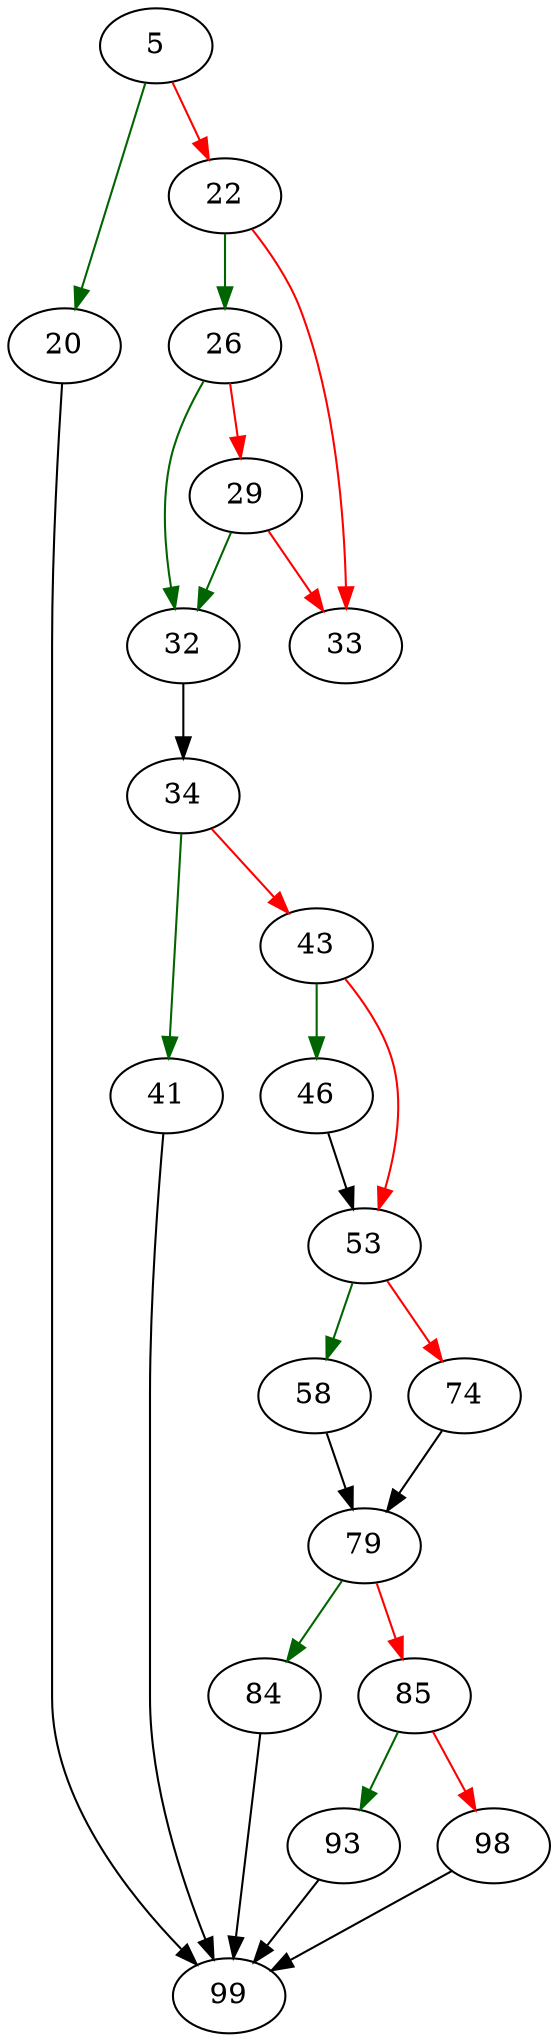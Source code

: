 strict digraph "fsdirFilter" {
	// Node definitions.
	5 [entry=true];
	20;
	22;
	99;
	26;
	33;
	32;
	29;
	34;
	41;
	43;
	46;
	53;
	58;
	74;
	79;
	84;
	85;
	93;
	98;

	// Edge definitions.
	5 -> 20 [
		color=darkgreen
		cond=true
	];
	5 -> 22 [
		color=red
		cond=false
	];
	20 -> 99;
	22 -> 26 [
		color=darkgreen
		cond=true
	];
	22 -> 33 [
		color=red
		cond=false
	];
	26 -> 32 [
		color=darkgreen
		cond=true
	];
	26 -> 29 [
		color=red
		cond=false
	];
	32 -> 34;
	29 -> 33 [
		color=red
		cond=false
	];
	29 -> 32 [
		color=darkgreen
		cond=true
	];
	34 -> 41 [
		color=darkgreen
		cond=true
	];
	34 -> 43 [
		color=red
		cond=false
	];
	41 -> 99;
	43 -> 46 [
		color=darkgreen
		cond=true
	];
	43 -> 53 [
		color=red
		cond=false
	];
	46 -> 53;
	53 -> 58 [
		color=darkgreen
		cond=true
	];
	53 -> 74 [
		color=red
		cond=false
	];
	58 -> 79;
	74 -> 79;
	79 -> 84 [
		color=darkgreen
		cond=true
	];
	79 -> 85 [
		color=red
		cond=false
	];
	84 -> 99;
	85 -> 93 [
		color=darkgreen
		cond=true
	];
	85 -> 98 [
		color=red
		cond=false
	];
	93 -> 99;
	98 -> 99;
}